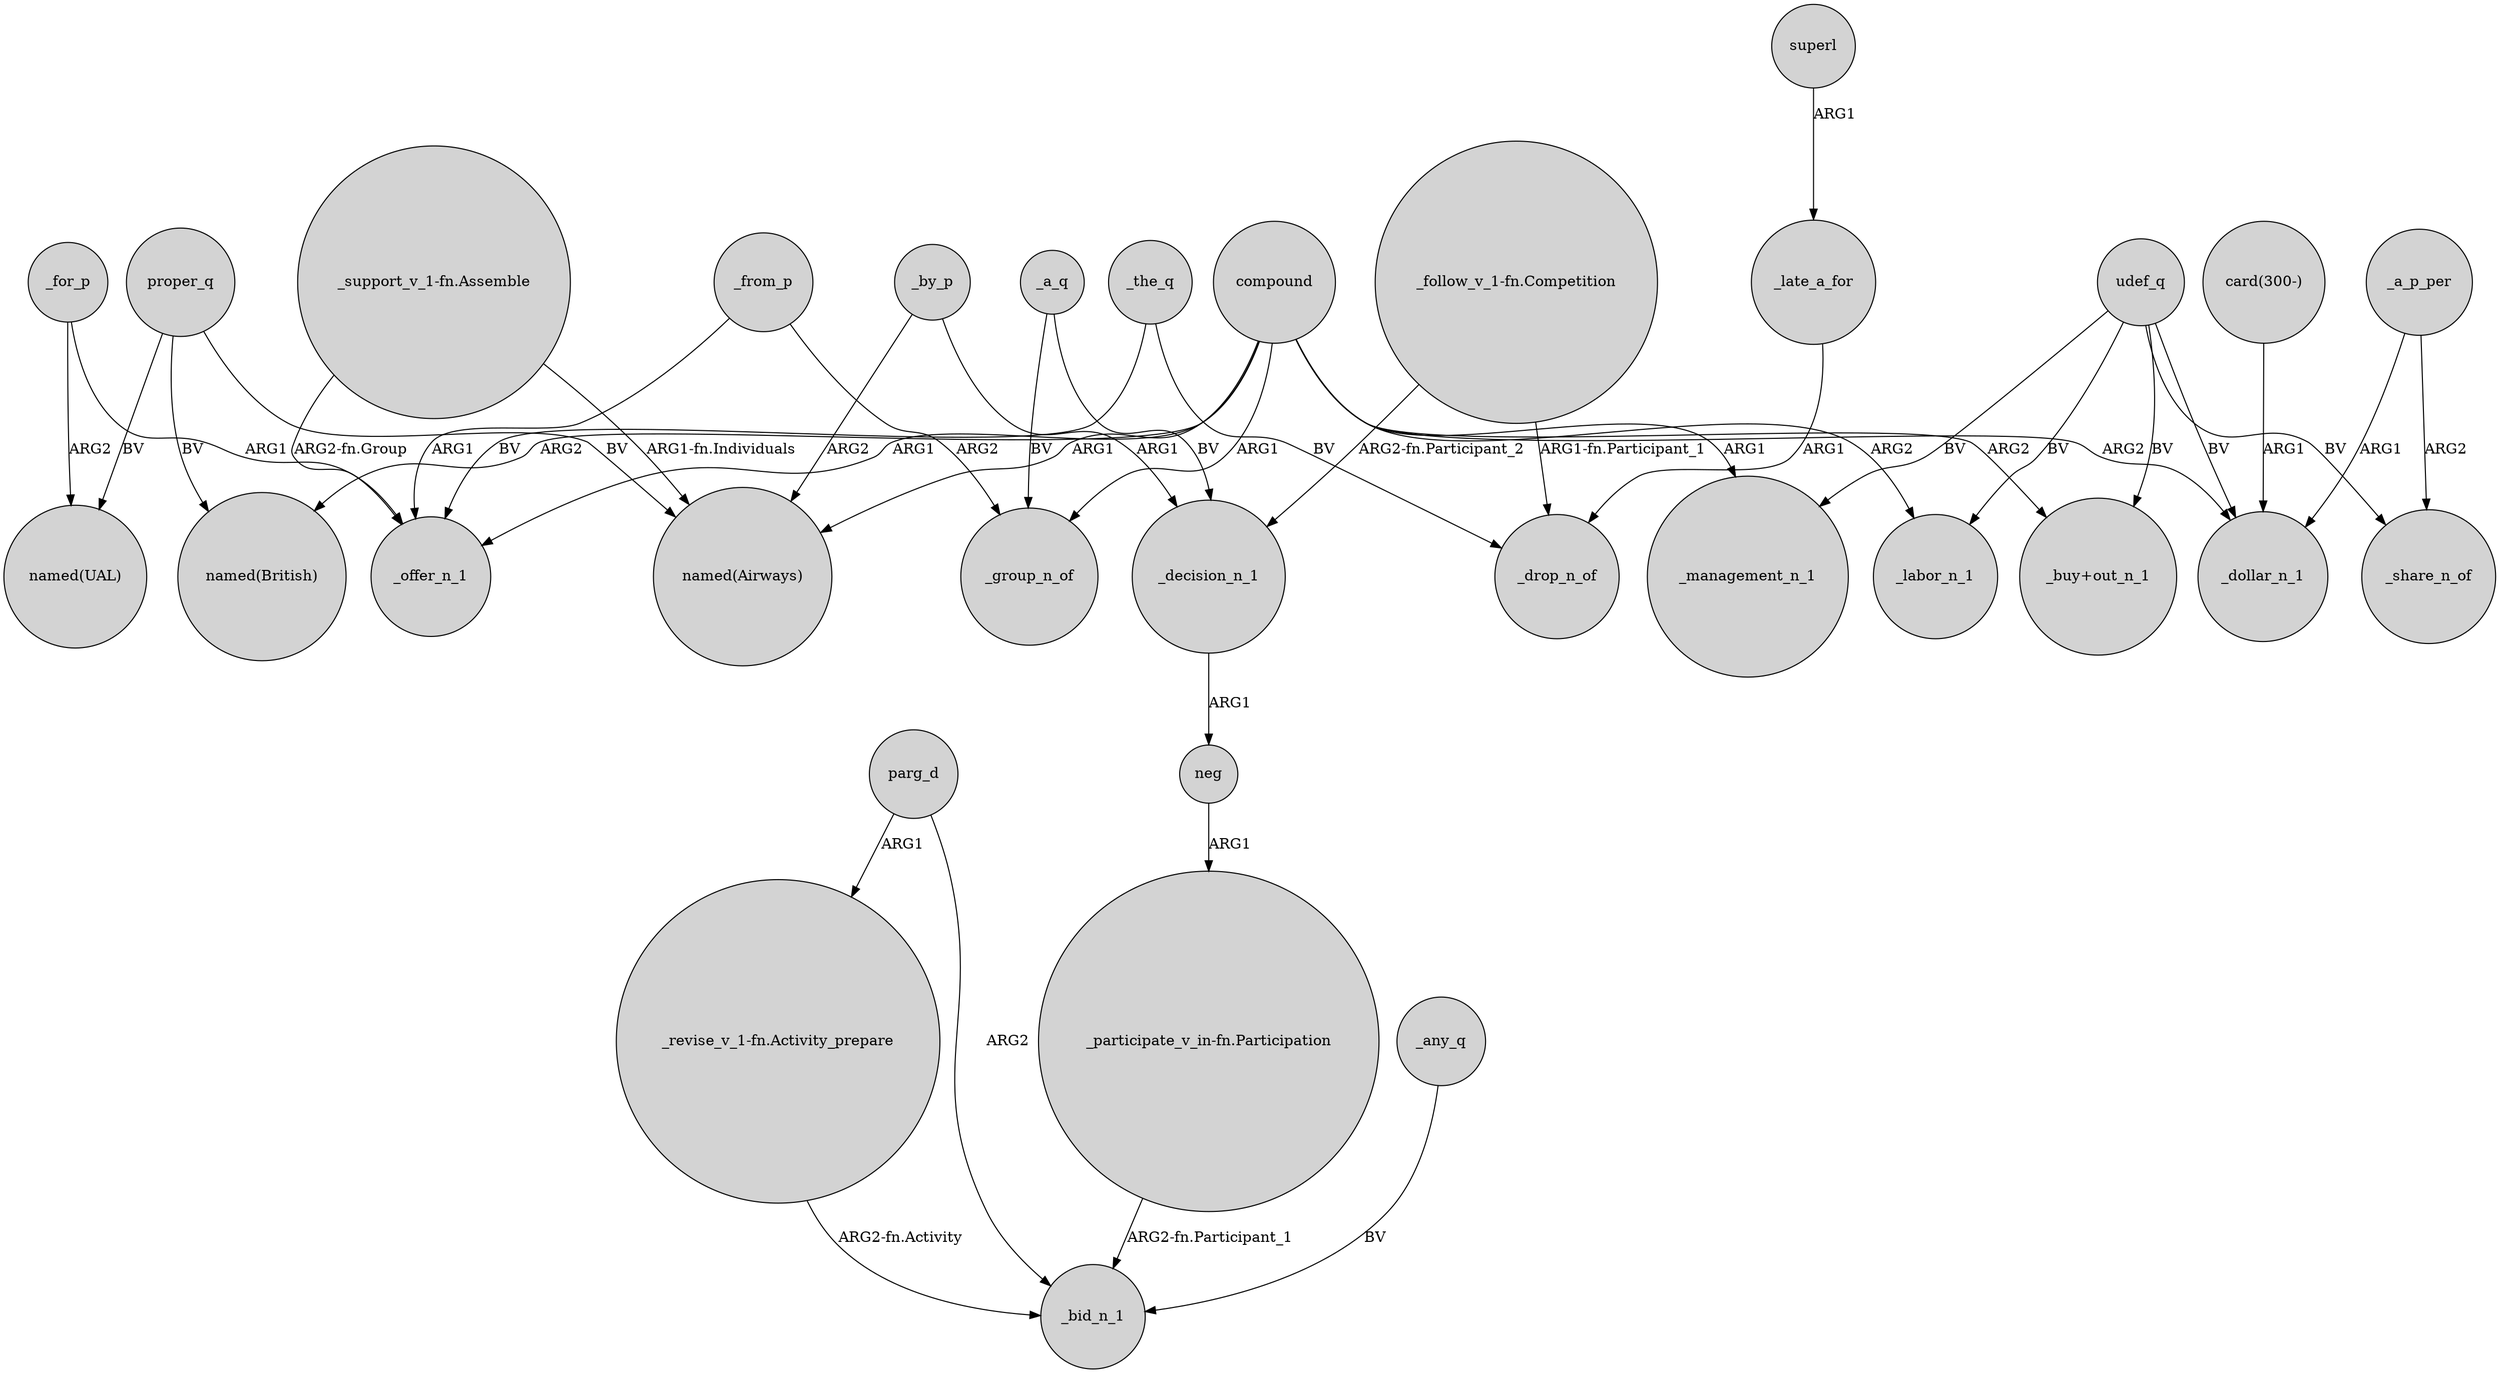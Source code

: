 digraph {
	node [shape=circle style=filled]
	proper_q -> "named(British)" [label=BV]
	parg_d -> "_revise_v_1-fn.Activity_prepare" [label=ARG1]
	"_participate_v_in-fn.Participation" -> _bid_n_1 [label="ARG2-fn.Participant_1"]
	_for_p -> _offer_n_1 [label=ARG1]
	_by_p -> "named(Airways)" [label=ARG2]
	_for_p -> "named(UAL)" [label=ARG2]
	_decision_n_1 -> neg [label=ARG1]
	superl -> _late_a_for [label=ARG1]
	"_follow_v_1-fn.Competition" -> _decision_n_1 [label="ARG2-fn.Participant_2"]
	_from_p -> _offer_n_1 [label=ARG1]
	compound -> _dollar_n_1 [label=ARG2]
	"card(300-)" -> _dollar_n_1 [label=ARG1]
	udef_q -> "_buy+out_n_1" [label=BV]
	compound -> "named(Airways)" [label=ARG1]
	compound -> _group_n_of [label=ARG1]
	_a_q -> _group_n_of [label=BV]
	compound -> _offer_n_1 [label=ARG1]
	udef_q -> _management_n_1 [label=BV]
	proper_q -> "named(UAL)" [label=BV]
	_a_p_per -> _share_n_of [label=ARG2]
	_the_q -> _drop_n_of [label=BV]
	compound -> _management_n_1 [label=ARG1]
	neg -> "_participate_v_in-fn.Participation" [label=ARG1]
	udef_q -> _share_n_of [label=BV]
	udef_q -> _dollar_n_1 [label=BV]
	parg_d -> _bid_n_1 [label=ARG2]
	proper_q -> "named(Airways)" [label=BV]
	_by_p -> _decision_n_1 [label=ARG1]
	_from_p -> _group_n_of [label=ARG2]
	_the_q -> _offer_n_1 [label=BV]
	compound -> _labor_n_1 [label=ARG2]
	_a_p_per -> _dollar_n_1 [label=ARG1]
	_any_q -> _bid_n_1 [label=BV]
	compound -> "_buy+out_n_1" [label=ARG2]
	udef_q -> _labor_n_1 [label=BV]
	_late_a_for -> _drop_n_of [label=ARG1]
	compound -> "named(British)" [label=ARG2]
	"_follow_v_1-fn.Competition" -> _drop_n_of [label="ARG1-fn.Participant_1"]
	"_support_v_1-fn.Assemble" -> "named(Airways)" [label="ARG1-fn.Individuals"]
	_a_q -> _decision_n_1 [label=BV]
	"_support_v_1-fn.Assemble" -> _offer_n_1 [label="ARG2-fn.Group"]
	"_revise_v_1-fn.Activity_prepare" -> _bid_n_1 [label="ARG2-fn.Activity"]
}
